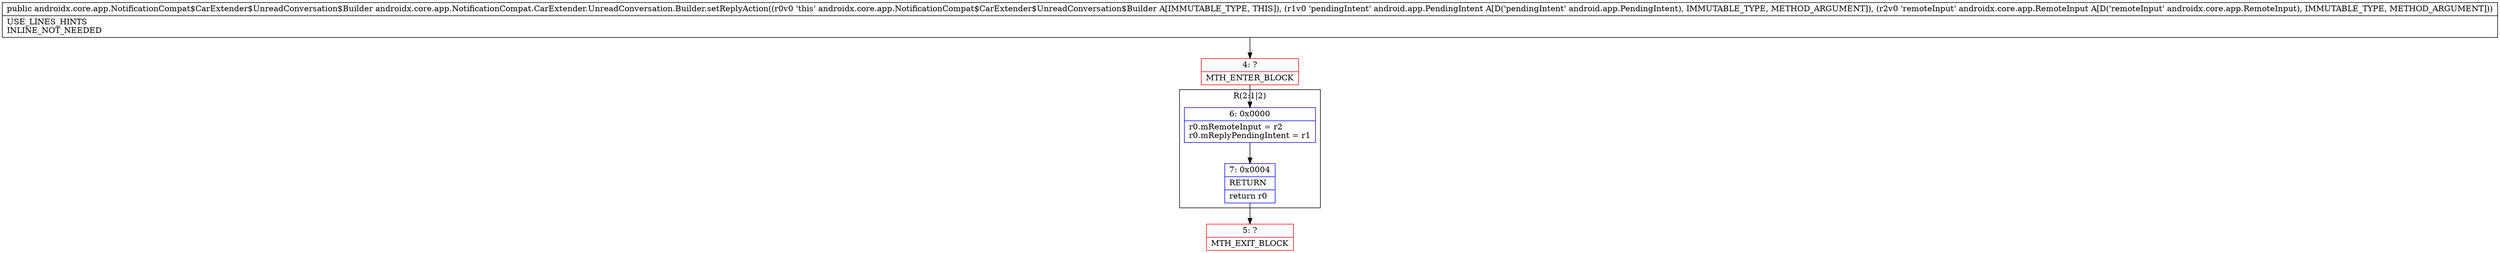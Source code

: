 digraph "CFG forandroidx.core.app.NotificationCompat.CarExtender.UnreadConversation.Builder.setReplyAction(Landroid\/app\/PendingIntent;Landroidx\/core\/app\/RemoteInput;)Landroidx\/core\/app\/NotificationCompat$CarExtender$UnreadConversation$Builder;" {
subgraph cluster_Region_1654569957 {
label = "R(2:1|2)";
node [shape=record,color=blue];
Node_6 [shape=record,label="{6\:\ 0x0000|r0.mRemoteInput = r2\lr0.mReplyPendingIntent = r1\l}"];
Node_7 [shape=record,label="{7\:\ 0x0004|RETURN\l|return r0\l}"];
}
Node_4 [shape=record,color=red,label="{4\:\ ?|MTH_ENTER_BLOCK\l}"];
Node_5 [shape=record,color=red,label="{5\:\ ?|MTH_EXIT_BLOCK\l}"];
MethodNode[shape=record,label="{public androidx.core.app.NotificationCompat$CarExtender$UnreadConversation$Builder androidx.core.app.NotificationCompat.CarExtender.UnreadConversation.Builder.setReplyAction((r0v0 'this' androidx.core.app.NotificationCompat$CarExtender$UnreadConversation$Builder A[IMMUTABLE_TYPE, THIS]), (r1v0 'pendingIntent' android.app.PendingIntent A[D('pendingIntent' android.app.PendingIntent), IMMUTABLE_TYPE, METHOD_ARGUMENT]), (r2v0 'remoteInput' androidx.core.app.RemoteInput A[D('remoteInput' androidx.core.app.RemoteInput), IMMUTABLE_TYPE, METHOD_ARGUMENT]))  | USE_LINES_HINTS\lINLINE_NOT_NEEDED\l}"];
MethodNode -> Node_4;Node_6 -> Node_7;
Node_7 -> Node_5;
Node_4 -> Node_6;
}

